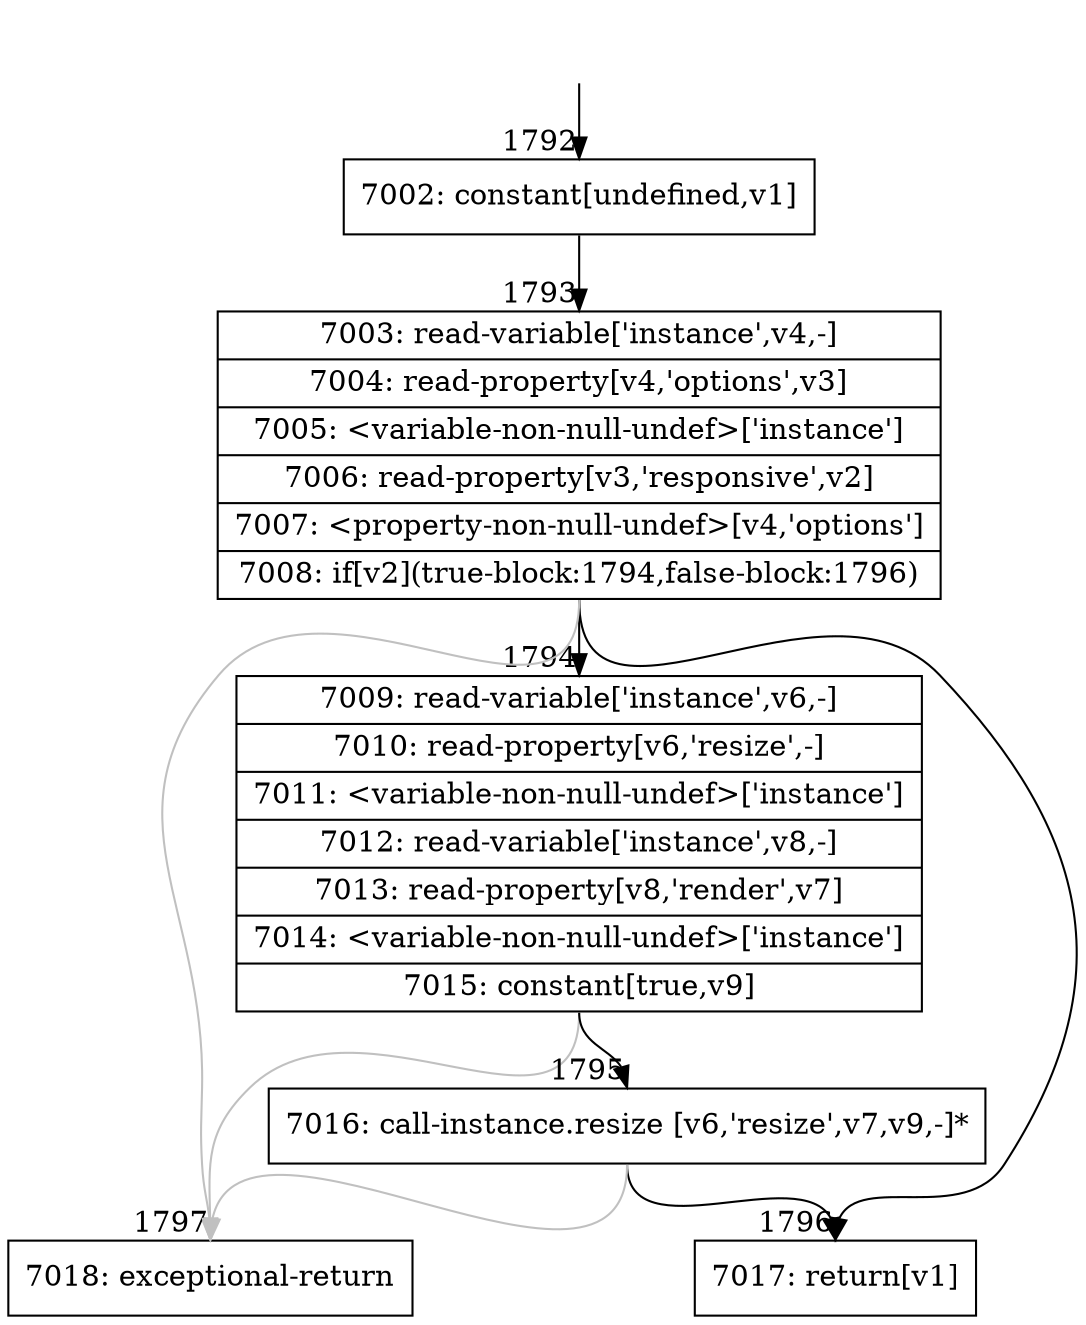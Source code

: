 digraph {
rankdir="TD"
BB_entry163[shape=none,label=""];
BB_entry163 -> BB1792 [tailport=s, headport=n, headlabel="    1792"]
BB1792 [shape=record label="{7002: constant[undefined,v1]}" ] 
BB1792 -> BB1793 [tailport=s, headport=n, headlabel="      1793"]
BB1793 [shape=record label="{7003: read-variable['instance',v4,-]|7004: read-property[v4,'options',v3]|7005: \<variable-non-null-undef\>['instance']|7006: read-property[v3,'responsive',v2]|7007: \<property-non-null-undef\>[v4,'options']|7008: if[v2](true-block:1794,false-block:1796)}" ] 
BB1793 -> BB1794 [tailport=s, headport=n, headlabel="      1794"]
BB1793 -> BB1796 [tailport=s, headport=n, headlabel="      1796"]
BB1793 -> BB1797 [tailport=s, headport=n, color=gray, headlabel="      1797"]
BB1794 [shape=record label="{7009: read-variable['instance',v6,-]|7010: read-property[v6,'resize',-]|7011: \<variable-non-null-undef\>['instance']|7012: read-variable['instance',v8,-]|7013: read-property[v8,'render',v7]|7014: \<variable-non-null-undef\>['instance']|7015: constant[true,v9]}" ] 
BB1794 -> BB1795 [tailport=s, headport=n, headlabel="      1795"]
BB1794 -> BB1797 [tailport=s, headport=n, color=gray]
BB1795 [shape=record label="{7016: call-instance.resize [v6,'resize',v7,v9,-]*}" ] 
BB1795 -> BB1796 [tailport=s, headport=n]
BB1795 -> BB1797 [tailport=s, headport=n, color=gray]
BB1796 [shape=record label="{7017: return[v1]}" ] 
BB1797 [shape=record label="{7018: exceptional-return}" ] 
//#$~ 1998
}
